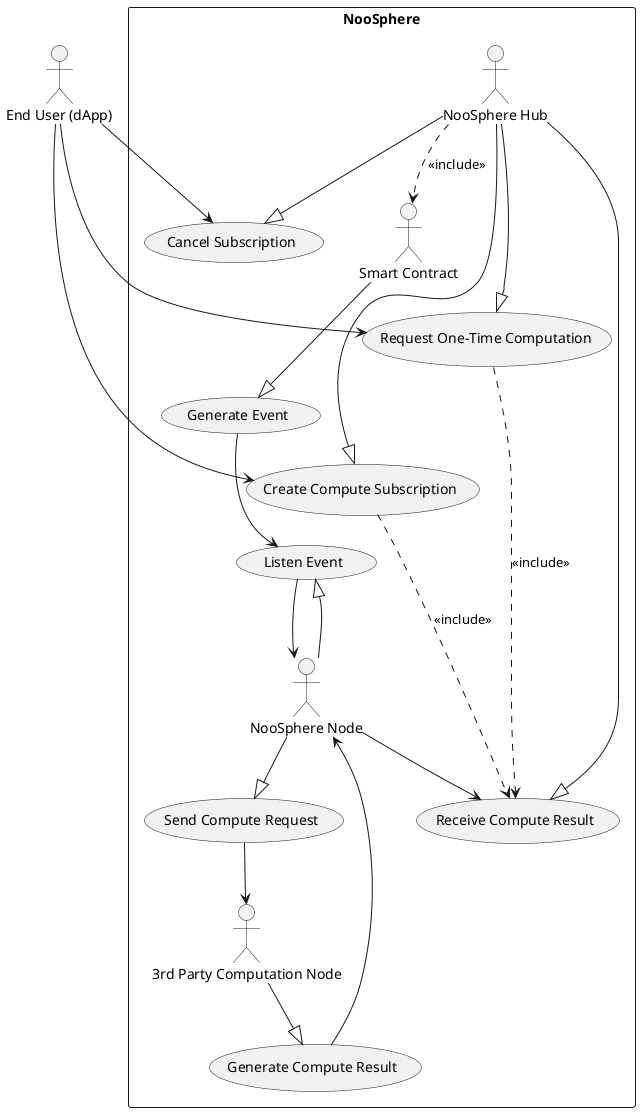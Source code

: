 @startuml
top to bottom direction

actor "End User (dApp)" as User

rectangle "NooSphere" {
  actor "NooSphere Hub" as Hub
  actor "Smart Contract" as Contract
  actor "NooSphere Node" as Node
  actor "3rd Party Computation Node" as CNode

  usecase "Request One-Time Computation" as UC1
  usecase "Create Compute Subscription" as UC2
  usecase "Cancel Subscription" as UC3
  usecase "Receive Compute Result" as UC4
  usecase "Send Compute Request" as UC5
  usecase "Generate Event" as UC7
  usecase "Listen Event" as UC8
  usecase "Generate Compute Result" as UC9
}

User --> UC1
User --> UC2
User --> UC3

'note left of UC1: Node is actively listening for events from the Ritual contracts on-chain.

Hub --|> UC1
Hub --|> UC2
Hub --|> UC3
Hub --|> UC4
Node --|> UC5
UC7 --> UC8
Contract --|> UC7
Node --|> UC8
UC8 --> Node


'Contract --|> UC1
'Contract --|> UC2
'Contract --|> UC3
'Contract --|> UC4

UC1 ..> UC4 : <<include>>
UC2 ..> UC4 : <<include>>
Hub ..> Contract : <<include>>

CNode --|> UC9
'CNode ..> UC9 : <<delivers>>
'UC6 ..> UC9 : <<delivers>>
UC9 --> Node

UC5 --> CNode
Node --> UC4

@enduml